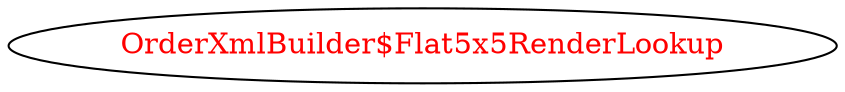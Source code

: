 digraph dependencyGraph {
 concentrate=true;
 ranksep="2.0";
 rankdir="LR"; 
 splines="ortho";
"OrderXmlBuilder$Flat5x5RenderLookup" [fontcolor="red"];
}